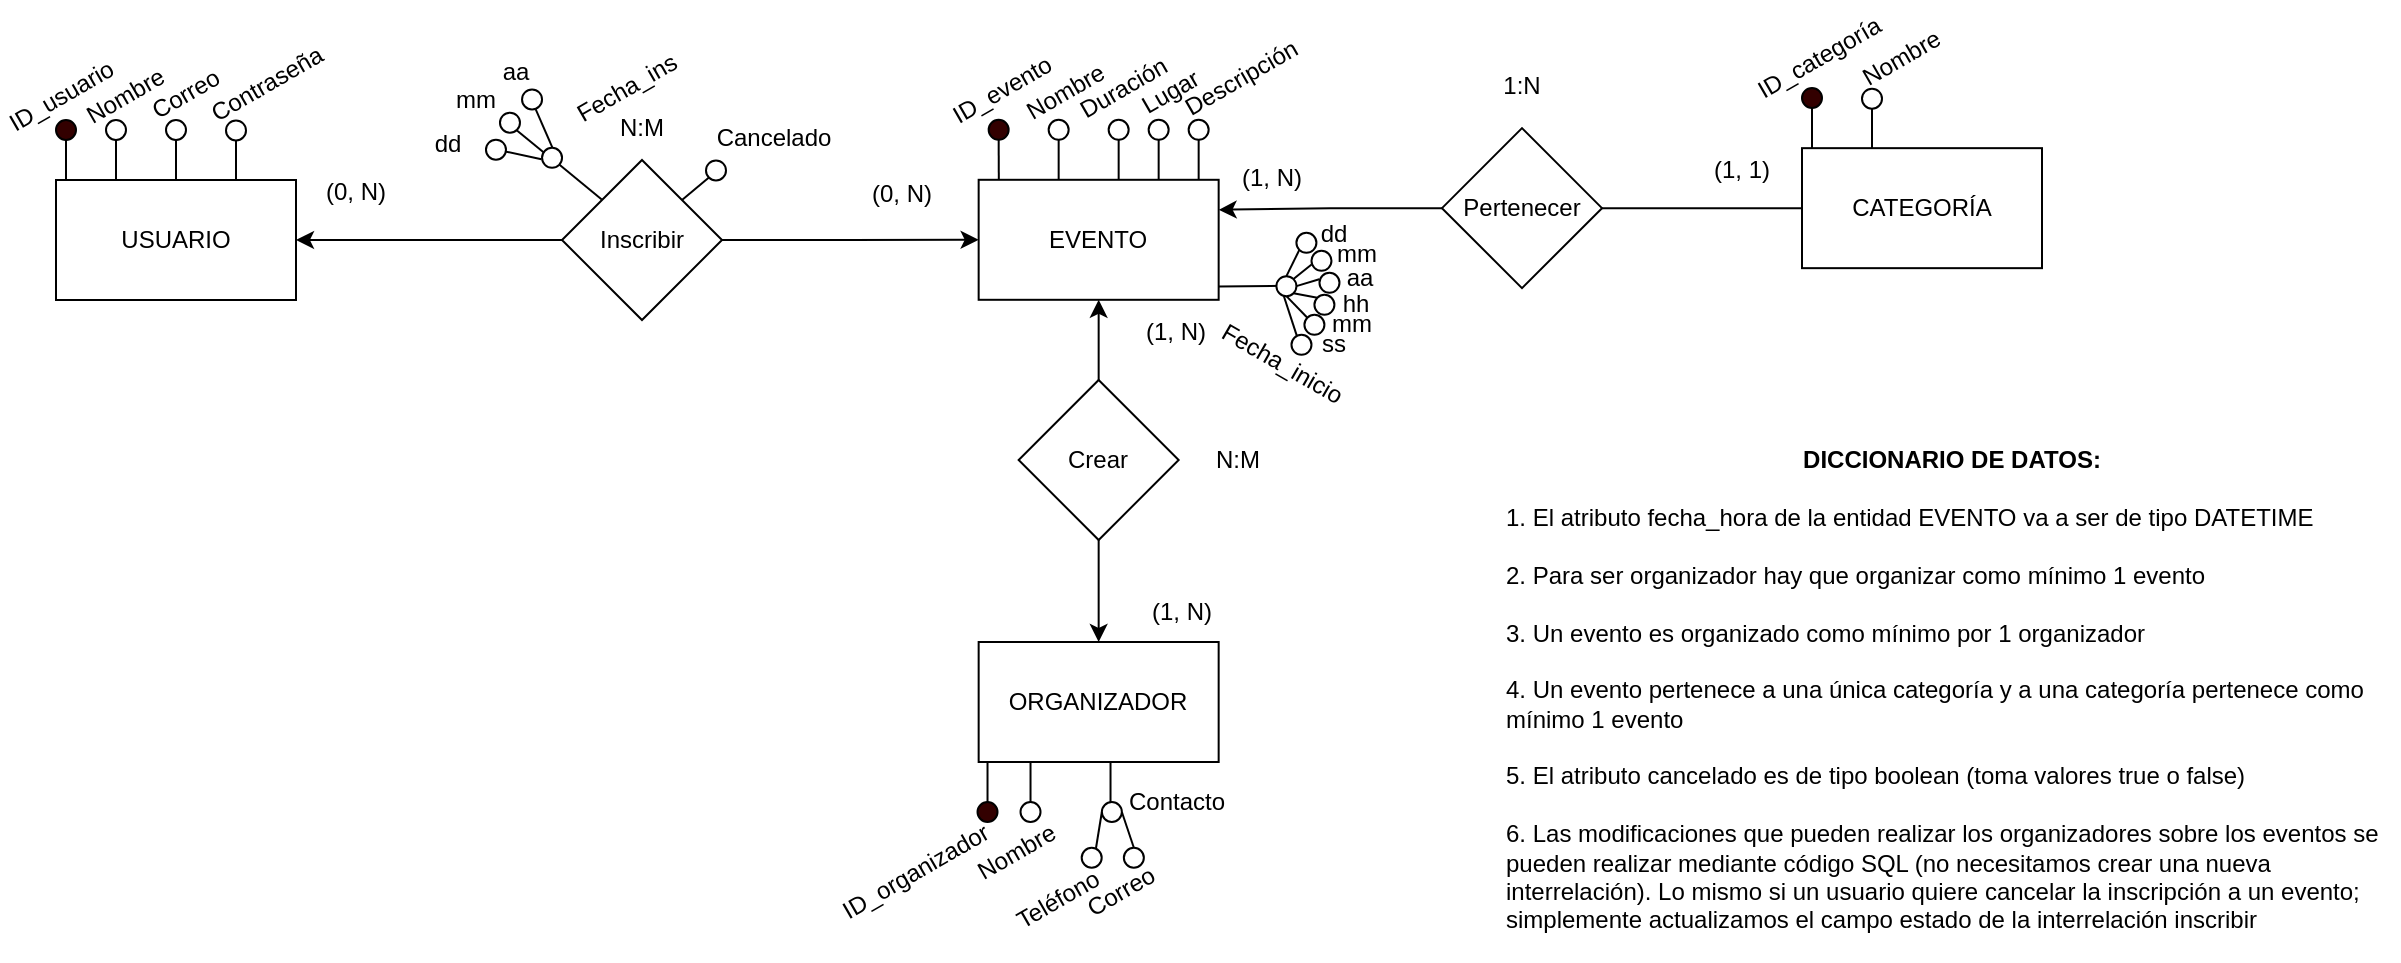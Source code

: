 <mxfile version="27.0.6">
  <diagram name="Modelo_EER" id="Qa3qtpJS0ylaTMunZ5Nl">
    <mxGraphModel dx="1097" dy="602" grid="1" gridSize="10" guides="1" tooltips="1" connect="1" arrows="1" fold="1" page="1" pageScale="1" pageWidth="827" pageHeight="1169" math="0" shadow="0">
      <root>
        <mxCell id="0" />
        <mxCell id="1" parent="0" />
        <mxCell id="jnkna4ASOWM_IRH3Qb_x-1" value="EVENTO" style="rounded=0;whiteSpace=wrap;html=1;" parent="1" vertex="1">
          <mxGeometry x="508.33" y="219.9" width="120" height="60" as="geometry" />
        </mxCell>
        <mxCell id="jnkna4ASOWM_IRH3Qb_x-2" value="" style="endArrow=none;html=1;rounded=0;exitX=0.084;exitY=0.001;exitDx=0;exitDy=0;exitPerimeter=0;" parent="1" source="jnkna4ASOWM_IRH3Qb_x-1" edge="1">
          <mxGeometry width="50" height="50" relative="1" as="geometry">
            <mxPoint x="518.17" y="220.08" as="sourcePoint" />
            <mxPoint x="518.33" y="199.9" as="targetPoint" />
          </mxGeometry>
        </mxCell>
        <mxCell id="jnkna4ASOWM_IRH3Qb_x-3" value="" style="ellipse;whiteSpace=wrap;html=1;aspect=fixed;fillColor=#330000;" parent="1" vertex="1">
          <mxGeometry x="513.33" y="189.9" width="10" height="10" as="geometry" />
        </mxCell>
        <mxCell id="jnkna4ASOWM_IRH3Qb_x-4" value="ID_evento" style="text;html=1;align=center;verticalAlign=middle;whiteSpace=wrap;rounded=0;rotation=-30;" parent="1" vertex="1">
          <mxGeometry x="490" y="164.86" width="60" height="19.33" as="geometry" />
        </mxCell>
        <mxCell id="jnkna4ASOWM_IRH3Qb_x-5" value="" style="endArrow=none;html=1;rounded=0;exitX=0.25;exitY=0;exitDx=0;exitDy=0;" parent="1" edge="1">
          <mxGeometry width="50" height="50" relative="1" as="geometry">
            <mxPoint x="548.33" y="219.9" as="sourcePoint" />
            <mxPoint x="548.33" y="199.9" as="targetPoint" />
          </mxGeometry>
        </mxCell>
        <mxCell id="jnkna4ASOWM_IRH3Qb_x-16" value="" style="ellipse;whiteSpace=wrap;html=1;aspect=fixed;" parent="1" vertex="1">
          <mxGeometry x="543.33" y="189.9" width="10" height="10" as="geometry" />
        </mxCell>
        <mxCell id="jnkna4ASOWM_IRH3Qb_x-17" value="Nombre" style="text;html=1;align=center;verticalAlign=middle;whiteSpace=wrap;rounded=0;rotation=-30;" parent="1" vertex="1">
          <mxGeometry x="521.83" y="166.23" width="60" height="20" as="geometry" />
        </mxCell>
        <mxCell id="jnkna4ASOWM_IRH3Qb_x-19" value="" style="endArrow=none;html=1;rounded=0;exitX=0.75;exitY=0;exitDx=0;exitDy=0;" parent="1" edge="1">
          <mxGeometry width="50" height="50" relative="1" as="geometry">
            <mxPoint x="578.33" y="219.9" as="sourcePoint" />
            <mxPoint x="578.33" y="199.9" as="targetPoint" />
          </mxGeometry>
        </mxCell>
        <mxCell id="jnkna4ASOWM_IRH3Qb_x-20" value="" style="ellipse;whiteSpace=wrap;html=1;aspect=fixed;fillColor=#FFFFFF;" parent="1" vertex="1">
          <mxGeometry x="573.33" y="189.9" width="10" height="10" as="geometry" />
        </mxCell>
        <mxCell id="jnkna4ASOWM_IRH3Qb_x-25" value="" style="endArrow=none;html=1;rounded=0;exitX=0.5;exitY=0;exitDx=0;exitDy=0;entryX=0;entryY=1;entryDx=0;entryDy=0;" parent="1" source="jnkna4ASOWM_IRH3Qb_x-27" target="jnkna4ASOWM_IRH3Qb_x-34" edge="1">
          <mxGeometry width="50" height="50" relative="1" as="geometry">
            <mxPoint x="697.04" y="310.62" as="sourcePoint" />
            <mxPoint x="672.21" y="257.91" as="targetPoint" />
          </mxGeometry>
        </mxCell>
        <mxCell id="jnkna4ASOWM_IRH3Qb_x-26" value="" style="endArrow=none;html=1;rounded=0;exitX=0.998;exitY=0.897;exitDx=0;exitDy=0;exitPerimeter=0;" parent="1" edge="1">
          <mxGeometry width="50" height="50" relative="1" as="geometry">
            <mxPoint x="628.33" y="273.25" as="sourcePoint" />
            <mxPoint x="662.21" y="272.9" as="targetPoint" />
          </mxGeometry>
        </mxCell>
        <mxCell id="jnkna4ASOWM_IRH3Qb_x-27" value="" style="ellipse;whiteSpace=wrap;html=1;aspect=fixed;fillColor=#FFFFFF;" parent="1" vertex="1">
          <mxGeometry x="657.21" y="268.08" width="10" height="10" as="geometry" />
        </mxCell>
        <mxCell id="jnkna4ASOWM_IRH3Qb_x-28" value="" style="endArrow=none;html=1;rounded=0;entryX=1;entryY=0.5;entryDx=0;entryDy=0;exitX=-0.013;exitY=0.321;exitDx=0;exitDy=0;exitPerimeter=0;" parent="1" source="jnkna4ASOWM_IRH3Qb_x-36" target="jnkna4ASOWM_IRH3Qb_x-27" edge="1">
          <mxGeometry width="50" height="50" relative="1" as="geometry">
            <mxPoint x="672.21" y="287.91" as="sourcePoint" />
            <mxPoint x="707.04" y="305.62" as="targetPoint" />
          </mxGeometry>
        </mxCell>
        <mxCell id="jnkna4ASOWM_IRH3Qb_x-29" value="" style="endArrow=none;html=1;rounded=0;entryX=1;entryY=0;entryDx=0;entryDy=0;exitX=0.003;exitY=0.684;exitDx=0;exitDy=0;exitPerimeter=0;" parent="1" source="jnkna4ASOWM_IRH3Qb_x-35" target="jnkna4ASOWM_IRH3Qb_x-27" edge="1">
          <mxGeometry width="50" height="50" relative="1" as="geometry">
            <mxPoint x="682.21" y="272.91" as="sourcePoint" />
            <mxPoint x="672.21" y="277.91" as="targetPoint" />
          </mxGeometry>
        </mxCell>
        <mxCell id="jnkna4ASOWM_IRH3Qb_x-30" value="mm" style="text;html=1;align=center;verticalAlign=middle;whiteSpace=wrap;rounded=0;rotation=0;" parent="1" vertex="1">
          <mxGeometry x="687.86" y="250.69" width="18.59" height="12.71" as="geometry" />
        </mxCell>
        <mxCell id="jnkna4ASOWM_IRH3Qb_x-31" value="dd" style="text;html=1;align=center;verticalAlign=middle;whiteSpace=wrap;rounded=0;rotation=0;" parent="1" vertex="1">
          <mxGeometry x="678.74" y="242.23" width="13.52" height="10.17" as="geometry" />
        </mxCell>
        <mxCell id="jnkna4ASOWM_IRH3Qb_x-32" value="aa" style="text;html=1;align=center;verticalAlign=middle;whiteSpace=wrap;rounded=0;rotation=0;" parent="1" vertex="1">
          <mxGeometry x="688.74" y="264.08" width="19.59" height="10" as="geometry" />
        </mxCell>
        <mxCell id="jnkna4ASOWM_IRH3Qb_x-33" value="Fecha_inicio" style="text;html=1;align=center;verticalAlign=middle;whiteSpace=wrap;rounded=0;rotation=30;" parent="1" vertex="1">
          <mxGeometry x="623.33" y="307.4" width="73.65" height="10" as="geometry" />
        </mxCell>
        <mxCell id="jnkna4ASOWM_IRH3Qb_x-34" value="" style="ellipse;whiteSpace=wrap;html=1;aspect=fixed;fillColor=#FFFFFF;" parent="1" vertex="1">
          <mxGeometry x="667.21" y="246.4" width="10" height="10" as="geometry" />
        </mxCell>
        <mxCell id="jnkna4ASOWM_IRH3Qb_x-35" value="" style="ellipse;whiteSpace=wrap;html=1;aspect=fixed;fillColor=#FFFFFF;" parent="1" vertex="1">
          <mxGeometry x="674.74" y="255.4" width="10" height="10" as="geometry" />
        </mxCell>
        <mxCell id="jnkna4ASOWM_IRH3Qb_x-36" value="" style="ellipse;whiteSpace=wrap;html=1;aspect=fixed;fillColor=#FFFFFF;" parent="1" vertex="1">
          <mxGeometry x="678.74" y="266.4" width="10" height="10" as="geometry" />
        </mxCell>
        <mxCell id="jnkna4ASOWM_IRH3Qb_x-38" value="Duración" style="text;html=1;align=center;verticalAlign=middle;whiteSpace=wrap;rounded=0;rotation=-30;" parent="1" vertex="1">
          <mxGeometry x="550.83" y="164.23" width="60" height="20" as="geometry" />
        </mxCell>
        <mxCell id="jnkna4ASOWM_IRH3Qb_x-39" value="&lt;div style=&quot;text-align: center;&quot;&gt;&lt;b style=&quot;background-color: transparent; color: light-dark(rgb(0, 0, 0), rgb(255, 255, 255));&quot;&gt;DICCIONARIO DE DATOS:&lt;/b&gt;&lt;/div&gt;&lt;div&gt;&lt;br&gt;&lt;/div&gt;&lt;div&gt;1. El atributo fecha_hora de la entidad EVENTO va a ser de tipo DATETIME&lt;/div&gt;&lt;div&gt;&lt;br&gt;&lt;/div&gt;&lt;div&gt;2. Para ser organizador hay que organizar como mínimo 1 evento&lt;/div&gt;&lt;div&gt;&lt;br&gt;&lt;/div&gt;&lt;div&gt;3. Un evento es organizado como mínimo por 1 organizador&lt;/div&gt;&lt;div&gt;&lt;br&gt;&lt;/div&gt;&lt;div&gt;4. Un evento pertenece a una única categoría y a una categoría pertenece como mínimo 1 evento&lt;/div&gt;&lt;div&gt;&lt;br&gt;&lt;/div&gt;&lt;div&gt;5. El atributo cancelado es de tipo boolean (toma valores true o false)&lt;/div&gt;&lt;div&gt;&lt;br&gt;&lt;/div&gt;&lt;div&gt;6. Las modificaciones que pueden realizar los organizadores sobre los eventos se pueden realizar mediante código SQL (no necesitamos crear una nueva interrelación). Lo mismo si un usuario quiere cancelar la inscripción a un evento; simplemente actualizamos el campo estado de la interrelación inscribir&lt;/div&gt;" style="text;html=1;align=left;verticalAlign=middle;whiteSpace=wrap;rounded=0;" parent="1" vertex="1">
          <mxGeometry x="770" y="340" width="448" height="270" as="geometry" />
        </mxCell>
        <mxCell id="jnkna4ASOWM_IRH3Qb_x-40" value="" style="endArrow=none;html=1;rounded=0;entryX=1;entryY=1;entryDx=0;entryDy=0;exitX=0;exitY=0;exitDx=0;exitDy=0;" parent="1" source="jnkna4ASOWM_IRH3Qb_x-41" target="jnkna4ASOWM_IRH3Qb_x-27" edge="1">
          <mxGeometry width="50" height="50" relative="1" as="geometry">
            <mxPoint x="668.33" y="289.4" as="sourcePoint" />
            <mxPoint x="657.21" y="295.62" as="targetPoint" />
          </mxGeometry>
        </mxCell>
        <mxCell id="jnkna4ASOWM_IRH3Qb_x-41" value="" style="ellipse;whiteSpace=wrap;html=1;aspect=fixed;fillColor=#FFFFFF;" parent="1" vertex="1">
          <mxGeometry x="676.21" y="277.4" width="10" height="10" as="geometry" />
        </mxCell>
        <mxCell id="jnkna4ASOWM_IRH3Qb_x-42" value="hh" style="text;html=1;align=center;verticalAlign=middle;whiteSpace=wrap;rounded=0;rotation=0;" parent="1" vertex="1">
          <mxGeometry x="686.21" y="277.4" width="21.88" height="10" as="geometry" />
        </mxCell>
        <mxCell id="jnkna4ASOWM_IRH3Qb_x-43" value="" style="endArrow=none;html=1;rounded=0;entryX=0.5;entryY=1;entryDx=0;entryDy=0;exitX=0;exitY=0;exitDx=0;exitDy=0;" parent="1" source="jnkna4ASOWM_IRH3Qb_x-44" target="jnkna4ASOWM_IRH3Qb_x-27" edge="1">
          <mxGeometry width="50" height="50" relative="1" as="geometry">
            <mxPoint x="668.33" y="292.4" as="sourcePoint" />
            <mxPoint x="675.33" y="286.4" as="targetPoint" />
          </mxGeometry>
        </mxCell>
        <mxCell id="jnkna4ASOWM_IRH3Qb_x-44" value="" style="ellipse;whiteSpace=wrap;html=1;aspect=fixed;fillColor=#FFFFFF;" parent="1" vertex="1">
          <mxGeometry x="671.21" y="287.4" width="10" height="10" as="geometry" />
        </mxCell>
        <mxCell id="jnkna4ASOWM_IRH3Qb_x-45" value="mm" style="text;html=1;align=center;verticalAlign=middle;whiteSpace=wrap;rounded=0;rotation=0;" parent="1" vertex="1">
          <mxGeometry x="683.57" y="287.4" width="21.88" height="10" as="geometry" />
        </mxCell>
        <mxCell id="jnkna4ASOWM_IRH3Qb_x-46" value="" style="endArrow=none;html=1;rounded=0;exitX=0.261;exitY=0.028;exitDx=0;exitDy=0;exitPerimeter=0;entryX=0.369;entryY=0.994;entryDx=0;entryDy=0;entryPerimeter=0;" parent="1" source="jnkna4ASOWM_IRH3Qb_x-47" target="jnkna4ASOWM_IRH3Qb_x-27" edge="1">
          <mxGeometry width="50" height="50" relative="1" as="geometry">
            <mxPoint x="662.33" y="299.4" as="sourcePoint" />
            <mxPoint x="658.33" y="279.4" as="targetPoint" />
          </mxGeometry>
        </mxCell>
        <mxCell id="jnkna4ASOWM_IRH3Qb_x-47" value="" style="ellipse;whiteSpace=wrap;html=1;aspect=fixed;fillColor=#FFFFFF;" parent="1" vertex="1">
          <mxGeometry x="664.74" y="297.4" width="10" height="10" as="geometry" />
        </mxCell>
        <mxCell id="jnkna4ASOWM_IRH3Qb_x-48" value="ss" style="text;html=1;align=center;verticalAlign=middle;whiteSpace=wrap;rounded=0;rotation=0;" parent="1" vertex="1">
          <mxGeometry x="678.74" y="297.4" width="13.77" height="10" as="geometry" />
        </mxCell>
        <mxCell id="jnkna4ASOWM_IRH3Qb_x-49" value="" style="endArrow=none;html=1;rounded=0;exitX=0.75;exitY=0;exitDx=0;exitDy=0;" parent="1" edge="1">
          <mxGeometry width="50" height="50" relative="1" as="geometry">
            <mxPoint x="598.33" y="219.9" as="sourcePoint" />
            <mxPoint x="598.33" y="199.9" as="targetPoint" />
          </mxGeometry>
        </mxCell>
        <mxCell id="jnkna4ASOWM_IRH3Qb_x-50" value="" style="ellipse;whiteSpace=wrap;html=1;aspect=fixed;fillColor=#FFFFFF;" parent="1" vertex="1">
          <mxGeometry x="593.33" y="189.9" width="10" height="10" as="geometry" />
        </mxCell>
        <mxCell id="jnkna4ASOWM_IRH3Qb_x-51" value="Descripción" style="text;html=1;align=center;verticalAlign=middle;whiteSpace=wrap;rounded=0;rotation=-30;" parent="1" vertex="1">
          <mxGeometry x="606.84" y="162.86" width="65.9" height="12.88" as="geometry" />
        </mxCell>
        <mxCell id="jnkna4ASOWM_IRH3Qb_x-53" value="" style="endArrow=none;html=1;rounded=0;exitX=0.75;exitY=0;exitDx=0;exitDy=0;" parent="1" edge="1">
          <mxGeometry width="50" height="50" relative="1" as="geometry">
            <mxPoint x="618.33" y="219.9" as="sourcePoint" />
            <mxPoint x="618.33" y="199.9" as="targetPoint" />
          </mxGeometry>
        </mxCell>
        <mxCell id="jnkna4ASOWM_IRH3Qb_x-54" value="" style="ellipse;whiteSpace=wrap;html=1;aspect=fixed;fillColor=#FFFFFF;" parent="1" vertex="1">
          <mxGeometry x="613.33" y="189.9" width="10" height="10" as="geometry" />
        </mxCell>
        <mxCell id="jnkna4ASOWM_IRH3Qb_x-55" value="Lugar" style="text;html=1;align=center;verticalAlign=middle;whiteSpace=wrap;rounded=0;rotation=-30;" parent="1" vertex="1">
          <mxGeometry x="581.83" y="169.79" width="45" height="12.88" as="geometry" />
        </mxCell>
        <mxCell id="jnkna4ASOWM_IRH3Qb_x-56" value="USUARIO" style="rounded=0;whiteSpace=wrap;html=1;" parent="1" vertex="1">
          <mxGeometry x="47" y="220" width="120" height="60" as="geometry" />
        </mxCell>
        <mxCell id="jnkna4ASOWM_IRH3Qb_x-57" value="" style="endArrow=none;html=1;rounded=0;exitX=0.084;exitY=0.001;exitDx=0;exitDy=0;exitPerimeter=0;" parent="1" edge="1">
          <mxGeometry width="50" height="50" relative="1" as="geometry">
            <mxPoint x="52" y="220" as="sourcePoint" />
            <mxPoint x="52" y="200" as="targetPoint" />
          </mxGeometry>
        </mxCell>
        <mxCell id="jnkna4ASOWM_IRH3Qb_x-58" value="" style="ellipse;whiteSpace=wrap;html=1;aspect=fixed;fillColor=#330000;" parent="1" vertex="1">
          <mxGeometry x="47" y="190" width="10" height="10" as="geometry" />
        </mxCell>
        <mxCell id="jnkna4ASOWM_IRH3Qb_x-61" value="ID_usuario" style="text;html=1;align=center;verticalAlign=middle;whiteSpace=wrap;rounded=0;rotation=-30;" parent="1" vertex="1">
          <mxGeometry x="20.0" y="168.67" width="60" height="19.33" as="geometry" />
        </mxCell>
        <mxCell id="jnkna4ASOWM_IRH3Qb_x-62" value="" style="endArrow=none;html=1;rounded=0;exitX=0.25;exitY=0;exitDx=0;exitDy=0;" parent="1" edge="1">
          <mxGeometry width="50" height="50" relative="1" as="geometry">
            <mxPoint x="77" y="220" as="sourcePoint" />
            <mxPoint x="77" y="200" as="targetPoint" />
          </mxGeometry>
        </mxCell>
        <mxCell id="jnkna4ASOWM_IRH3Qb_x-63" value="" style="ellipse;whiteSpace=wrap;html=1;aspect=fixed;" parent="1" vertex="1">
          <mxGeometry x="72" y="190" width="10" height="10" as="geometry" />
        </mxCell>
        <mxCell id="jnkna4ASOWM_IRH3Qb_x-64" value="Nombre" style="text;html=1;align=center;verticalAlign=middle;whiteSpace=wrap;rounded=0;rotation=-30;" parent="1" vertex="1">
          <mxGeometry x="57" y="174.33" width="50" height="8" as="geometry" />
        </mxCell>
        <mxCell id="jnkna4ASOWM_IRH3Qb_x-65" value="" style="endArrow=none;html=1;rounded=0;exitX=0.25;exitY=0;exitDx=0;exitDy=0;" parent="1" edge="1">
          <mxGeometry width="50" height="50" relative="1" as="geometry">
            <mxPoint x="107" y="220.23" as="sourcePoint" />
            <mxPoint x="107" y="200.23" as="targetPoint" />
          </mxGeometry>
        </mxCell>
        <mxCell id="jnkna4ASOWM_IRH3Qb_x-66" value="" style="ellipse;whiteSpace=wrap;html=1;aspect=fixed;" parent="1" vertex="1">
          <mxGeometry x="102" y="190" width="10" height="10" as="geometry" />
        </mxCell>
        <mxCell id="jnkna4ASOWM_IRH3Qb_x-67" value="Correo" style="text;html=1;align=center;verticalAlign=middle;whiteSpace=wrap;rounded=0;rotation=-30;" parent="1" vertex="1">
          <mxGeometry x="87" y="172.86" width="50" height="8" as="geometry" />
        </mxCell>
        <mxCell id="jnkna4ASOWM_IRH3Qb_x-70" value="Contraseña" style="text;html=1;align=center;verticalAlign=middle;whiteSpace=wrap;rounded=0;rotation=-30;" parent="1" vertex="1">
          <mxGeometry x="120" y="167.74" width="65" height="8" as="geometry" />
        </mxCell>
        <mxCell id="jnkna4ASOWM_IRH3Qb_x-71" value="ORGANIZADOR" style="rounded=0;whiteSpace=wrap;html=1;" parent="1" vertex="1">
          <mxGeometry x="508.33" y="451" width="120" height="60" as="geometry" />
        </mxCell>
        <mxCell id="jnkna4ASOWM_IRH3Qb_x-72" value="" style="endArrow=none;html=1;rounded=0;exitX=0.084;exitY=0.001;exitDx=0;exitDy=0;exitPerimeter=0;" parent="1" edge="1">
          <mxGeometry width="50" height="50" relative="1" as="geometry">
            <mxPoint x="512.76" y="531" as="sourcePoint" />
            <mxPoint x="512.76" y="511" as="targetPoint" />
          </mxGeometry>
        </mxCell>
        <mxCell id="jnkna4ASOWM_IRH3Qb_x-73" value="" style="ellipse;whiteSpace=wrap;html=1;aspect=fixed;fillColor=#330000;" parent="1" vertex="1">
          <mxGeometry x="507.76" y="531" width="10" height="10" as="geometry" />
        </mxCell>
        <mxCell id="jnkna4ASOWM_IRH3Qb_x-74" value="" style="endArrow=none;html=1;rounded=0;exitX=0.25;exitY=0;exitDx=0;exitDy=0;" parent="1" edge="1">
          <mxGeometry width="50" height="50" relative="1" as="geometry">
            <mxPoint x="534.26" y="531" as="sourcePoint" />
            <mxPoint x="534.26" y="511" as="targetPoint" />
          </mxGeometry>
        </mxCell>
        <mxCell id="jnkna4ASOWM_IRH3Qb_x-75" value="" style="ellipse;whiteSpace=wrap;html=1;aspect=fixed;" parent="1" vertex="1">
          <mxGeometry x="529.26" y="531" width="10" height="10" as="geometry" />
        </mxCell>
        <mxCell id="jnkna4ASOWM_IRH3Qb_x-76" value="ID_organizador" style="text;html=1;align=center;verticalAlign=middle;whiteSpace=wrap;rounded=0;rotation=-30;" parent="1" vertex="1">
          <mxGeometry x="432.93" y="556.33" width="87.5" height="19.33" as="geometry" />
        </mxCell>
        <mxCell id="jnkna4ASOWM_IRH3Qb_x-77" value="Nombre" style="text;html=1;align=center;verticalAlign=middle;whiteSpace=wrap;rounded=0;rotation=-30;" parent="1" vertex="1">
          <mxGeometry x="501.26" y="546.55" width="52.5" height="19.33" as="geometry" />
        </mxCell>
        <mxCell id="jnkna4ASOWM_IRH3Qb_x-78" value="" style="endArrow=none;html=1;rounded=0;exitX=0.25;exitY=0;exitDx=0;exitDy=0;" parent="1" edge="1">
          <mxGeometry width="50" height="50" relative="1" as="geometry">
            <mxPoint x="574.26" y="531" as="sourcePoint" />
            <mxPoint x="574.26" y="511" as="targetPoint" />
          </mxGeometry>
        </mxCell>
        <mxCell id="jnkna4ASOWM_IRH3Qb_x-79" value="" style="ellipse;whiteSpace=wrap;html=1;aspect=fixed;" parent="1" vertex="1">
          <mxGeometry x="569.93" y="531" width="10" height="10" as="geometry" />
        </mxCell>
        <mxCell id="jnkna4ASOWM_IRH3Qb_x-80" value="" style="endArrow=none;html=1;rounded=0;exitX=0;exitY=0.5;exitDx=0;exitDy=0;entryX=0.715;entryY=0.011;entryDx=0;entryDy=0;entryPerimeter=0;" parent="1" source="jnkna4ASOWM_IRH3Qb_x-79" edge="1" target="jnkna4ASOWM_IRH3Qb_x-82">
          <mxGeometry width="50" height="50" relative="1" as="geometry">
            <mxPoint x="597.08" y="581" as="sourcePoint" />
            <mxPoint x="560.93" y="543.88" as="targetPoint" />
          </mxGeometry>
        </mxCell>
        <mxCell id="jnkna4ASOWM_IRH3Qb_x-81" value="" style="endArrow=none;html=1;rounded=0;exitX=1;exitY=0.5;exitDx=0;exitDy=0;entryX=0.5;entryY=0;entryDx=0;entryDy=0;" parent="1" edge="1" target="jnkna4ASOWM_IRH3Qb_x-83" source="jnkna4ASOWM_IRH3Qb_x-79">
          <mxGeometry width="50" height="50" relative="1" as="geometry">
            <mxPoint x="617.08" y="576" as="sourcePoint" />
            <mxPoint x="622.08" y="561" as="targetPoint" />
          </mxGeometry>
        </mxCell>
        <mxCell id="jnkna4ASOWM_IRH3Qb_x-82" value="" style="ellipse;whiteSpace=wrap;html=1;aspect=fixed;" parent="1" vertex="1">
          <mxGeometry x="559.85" y="553.88" width="10" height="10" as="geometry" />
        </mxCell>
        <mxCell id="jnkna4ASOWM_IRH3Qb_x-83" value="" style="ellipse;whiteSpace=wrap;html=1;aspect=fixed;" parent="1" vertex="1">
          <mxGeometry x="580.93" y="553.88" width="10" height="10" as="geometry" />
        </mxCell>
        <mxCell id="jnkna4ASOWM_IRH3Qb_x-84" value="Contacto" style="text;html=1;align=center;verticalAlign=middle;whiteSpace=wrap;rounded=0;rotation=0;" parent="1" vertex="1">
          <mxGeometry x="580.93" y="521.67" width="52.5" height="19.33" as="geometry" />
        </mxCell>
        <mxCell id="jnkna4ASOWM_IRH3Qb_x-85" value="Teléfono" style="text;html=1;align=center;verticalAlign=middle;whiteSpace=wrap;rounded=0;rotation=-30;" parent="1" vertex="1">
          <mxGeometry x="522.59" y="574.66" width="50.17" height="10" as="geometry" />
        </mxCell>
        <mxCell id="jnkna4ASOWM_IRH3Qb_x-86" value="Correo" style="text;html=1;align=center;verticalAlign=middle;whiteSpace=wrap;rounded=0;rotation=-30;" parent="1" vertex="1">
          <mxGeometry x="556.76" y="571.66" width="45" height="8" as="geometry" />
        </mxCell>
        <mxCell id="KEmkvJpVvTw9-UQNai-5-3" style="edgeStyle=orthogonalEdgeStyle;rounded=0;orthogonalLoop=1;jettySize=auto;html=1;exitX=0;exitY=0.5;exitDx=0;exitDy=0;entryX=1;entryY=0.5;entryDx=0;entryDy=0;" edge="1" parent="1" source="KEmkvJpVvTw9-UQNai-5-1" target="jnkna4ASOWM_IRH3Qb_x-56">
          <mxGeometry relative="1" as="geometry" />
        </mxCell>
        <mxCell id="KEmkvJpVvTw9-UQNai-5-5" style="edgeStyle=orthogonalEdgeStyle;rounded=0;orthogonalLoop=1;jettySize=auto;html=1;exitX=1;exitY=0.5;exitDx=0;exitDy=0;entryX=0;entryY=0.5;entryDx=0;entryDy=0;" edge="1" parent="1" source="KEmkvJpVvTw9-UQNai-5-1" target="jnkna4ASOWM_IRH3Qb_x-1">
          <mxGeometry relative="1" as="geometry" />
        </mxCell>
        <mxCell id="KEmkvJpVvTw9-UQNai-5-1" value="Inscribir" style="rhombus;whiteSpace=wrap;html=1;" vertex="1" parent="1">
          <mxGeometry x="300" y="210" width="80" height="80" as="geometry" />
        </mxCell>
        <mxCell id="KEmkvJpVvTw9-UQNai-5-6" value="(0, N)" style="text;html=1;align=center;verticalAlign=middle;whiteSpace=wrap;rounded=0;" vertex="1" parent="1">
          <mxGeometry x="440" y="212.23" width="60" height="30" as="geometry" />
        </mxCell>
        <mxCell id="KEmkvJpVvTw9-UQNai-5-7" value="(0, N)" style="text;html=1;align=center;verticalAlign=middle;whiteSpace=wrap;rounded=0;" vertex="1" parent="1">
          <mxGeometry x="167" y="210.55" width="60" height="30" as="geometry" />
        </mxCell>
        <mxCell id="KEmkvJpVvTw9-UQNai-5-8" value="N:M" style="text;html=1;align=center;verticalAlign=middle;whiteSpace=wrap;rounded=0;" vertex="1" parent="1">
          <mxGeometry x="325" y="186.23" width="30" height="14.86" as="geometry" />
        </mxCell>
        <mxCell id="KEmkvJpVvTw9-UQNai-5-10" style="edgeStyle=orthogonalEdgeStyle;rounded=0;orthogonalLoop=1;jettySize=auto;html=1;exitX=0.5;exitY=0;exitDx=0;exitDy=0;entryX=0.5;entryY=1;entryDx=0;entryDy=0;" edge="1" parent="1" source="KEmkvJpVvTw9-UQNai-5-9" target="jnkna4ASOWM_IRH3Qb_x-1">
          <mxGeometry relative="1" as="geometry" />
        </mxCell>
        <mxCell id="KEmkvJpVvTw9-UQNai-5-11" style="edgeStyle=orthogonalEdgeStyle;rounded=0;orthogonalLoop=1;jettySize=auto;html=1;exitX=0.5;exitY=1;exitDx=0;exitDy=0;entryX=0.5;entryY=0;entryDx=0;entryDy=0;" edge="1" parent="1" source="KEmkvJpVvTw9-UQNai-5-9" target="jnkna4ASOWM_IRH3Qb_x-71">
          <mxGeometry relative="1" as="geometry" />
        </mxCell>
        <mxCell id="KEmkvJpVvTw9-UQNai-5-9" value="Crear" style="rhombus;whiteSpace=wrap;html=1;" vertex="1" parent="1">
          <mxGeometry x="528.33" y="320" width="80" height="80" as="geometry" />
        </mxCell>
        <mxCell id="KEmkvJpVvTw9-UQNai-5-13" value="(1, N)" style="text;html=1;align=center;verticalAlign=middle;whiteSpace=wrap;rounded=0;" vertex="1" parent="1">
          <mxGeometry x="577.18" y="280.9" width="60" height="30" as="geometry" />
        </mxCell>
        <mxCell id="KEmkvJpVvTw9-UQNai-5-14" value="(1, N)" style="text;html=1;align=center;verticalAlign=middle;whiteSpace=wrap;rounded=0;" vertex="1" parent="1">
          <mxGeometry x="579.93" y="421" width="60" height="30" as="geometry" />
        </mxCell>
        <mxCell id="KEmkvJpVvTw9-UQNai-5-15" value="N:M" style="text;html=1;align=center;verticalAlign=middle;whiteSpace=wrap;rounded=0;" vertex="1" parent="1">
          <mxGeometry x="608.33" y="345" width="60" height="30" as="geometry" />
        </mxCell>
        <mxCell id="KEmkvJpVvTw9-UQNai-5-16" value="CATEGORÍA" style="rounded=0;whiteSpace=wrap;html=1;" vertex="1" parent="1">
          <mxGeometry x="920" y="204.08" width="120" height="60" as="geometry" />
        </mxCell>
        <mxCell id="KEmkvJpVvTw9-UQNai-5-19" style="edgeStyle=orthogonalEdgeStyle;rounded=0;orthogonalLoop=1;jettySize=auto;html=1;exitX=0;exitY=0.5;exitDx=0;exitDy=0;entryX=1;entryY=0.25;entryDx=0;entryDy=0;" edge="1" parent="1" source="KEmkvJpVvTw9-UQNai-5-17" target="jnkna4ASOWM_IRH3Qb_x-1">
          <mxGeometry relative="1" as="geometry" />
        </mxCell>
        <mxCell id="KEmkvJpVvTw9-UQNai-5-17" value="Pertenecer" style="rhombus;whiteSpace=wrap;html=1;" vertex="1" parent="1">
          <mxGeometry x="740" y="194.08" width="80" height="80" as="geometry" />
        </mxCell>
        <mxCell id="KEmkvJpVvTw9-UQNai-5-21" value="(1, 1)" style="text;html=1;align=center;verticalAlign=middle;whiteSpace=wrap;rounded=0;" vertex="1" parent="1">
          <mxGeometry x="860" y="200" width="60" height="30" as="geometry" />
        </mxCell>
        <mxCell id="KEmkvJpVvTw9-UQNai-5-22" value="(1, N)" style="text;html=1;align=center;verticalAlign=middle;whiteSpace=wrap;rounded=0;" vertex="1" parent="1">
          <mxGeometry x="624.74" y="204.08" width="60" height="30" as="geometry" />
        </mxCell>
        <mxCell id="KEmkvJpVvTw9-UQNai-5-23" value="1:N" style="text;html=1;align=center;verticalAlign=middle;whiteSpace=wrap;rounded=0;" vertex="1" parent="1">
          <mxGeometry x="750" y="158" width="60" height="30" as="geometry" />
        </mxCell>
        <mxCell id="KEmkvJpVvTw9-UQNai-5-24" value="" style="endArrow=none;html=1;rounded=0;" edge="1" parent="1">
          <mxGeometry width="50" height="50" relative="1" as="geometry">
            <mxPoint x="925" y="204" as="sourcePoint" />
            <mxPoint x="925" y="183.98" as="targetPoint" />
          </mxGeometry>
        </mxCell>
        <mxCell id="KEmkvJpVvTw9-UQNai-5-25" value="" style="ellipse;whiteSpace=wrap;html=1;aspect=fixed;fillColor=#330000;" vertex="1" parent="1">
          <mxGeometry x="920" y="173.98" width="10" height="10" as="geometry" />
        </mxCell>
        <mxCell id="KEmkvJpVvTw9-UQNai-5-26" value="ID_categoría" style="text;html=1;align=center;verticalAlign=middle;whiteSpace=wrap;rounded=0;rotation=-30;" vertex="1" parent="1">
          <mxGeometry x="888.66" y="149.65" width="80" height="19.33" as="geometry" />
        </mxCell>
        <mxCell id="KEmkvJpVvTw9-UQNai-5-27" value="" style="endArrow=none;html=1;rounded=0;exitX=0.25;exitY=0;exitDx=0;exitDy=0;" edge="1" parent="1">
          <mxGeometry width="50" height="50" relative="1" as="geometry">
            <mxPoint x="955" y="204.34" as="sourcePoint" />
            <mxPoint x="955" y="184.34" as="targetPoint" />
          </mxGeometry>
        </mxCell>
        <mxCell id="KEmkvJpVvTw9-UQNai-5-28" value="" style="ellipse;whiteSpace=wrap;html=1;aspect=fixed;" vertex="1" parent="1">
          <mxGeometry x="950" y="174.34" width="10" height="10" as="geometry" />
        </mxCell>
        <mxCell id="KEmkvJpVvTw9-UQNai-5-29" value="Nombre" style="text;html=1;align=center;verticalAlign=middle;whiteSpace=wrap;rounded=0;rotation=-30;" vertex="1" parent="1">
          <mxGeometry x="940.001" y="149.31" width="60" height="20" as="geometry" />
        </mxCell>
        <mxCell id="KEmkvJpVvTw9-UQNai-5-44" value="" style="endArrow=none;html=1;rounded=0;exitX=0.917;exitY=0.744;exitDx=0;exitDy=0;exitPerimeter=0;entryX=0.165;entryY=0.312;entryDx=0;entryDy=0;entryPerimeter=0;" edge="1" parent="1">
          <mxGeometry width="50" height="50" relative="1" as="geometry">
            <mxPoint x="298.46" y="212.15" as="sourcePoint" />
            <mxPoint x="319.87" y="229.71" as="targetPoint" />
          </mxGeometry>
        </mxCell>
        <mxCell id="KEmkvJpVvTw9-UQNai-5-45" value="" style="endArrow=none;html=1;rounded=0;entryX=-0.03;entryY=0.577;entryDx=0;entryDy=0;entryPerimeter=0;" edge="1" parent="1" target="KEmkvJpVvTw9-UQNai-5-55">
          <mxGeometry width="50" height="50" relative="1" as="geometry">
            <mxPoint x="266.87" y="204.71" as="sourcePoint" />
            <mxPoint x="289.29" y="209.71" as="targetPoint" />
          </mxGeometry>
        </mxCell>
        <mxCell id="KEmkvJpVvTw9-UQNai-5-46" value="" style="endArrow=none;html=1;rounded=0;entryX=0;entryY=0;entryDx=0;entryDy=0;" edge="1" parent="1">
          <mxGeometry width="50" height="50" relative="1" as="geometry">
            <mxPoint x="276.87" y="194.71" as="sourcePoint" />
            <mxPoint x="290.754" y="206.174" as="targetPoint" />
          </mxGeometry>
        </mxCell>
        <mxCell id="KEmkvJpVvTw9-UQNai-5-47" value="" style="endArrow=none;html=1;rounded=0;entryX=0.651;entryY=0.05;entryDx=0;entryDy=0;entryPerimeter=0;" edge="1" parent="1">
          <mxGeometry width="50" height="50" relative="1" as="geometry">
            <mxPoint x="286.87" y="184.71" as="sourcePoint" />
            <mxPoint x="295.8" y="205.21" as="targetPoint" />
          </mxGeometry>
        </mxCell>
        <mxCell id="KEmkvJpVvTw9-UQNai-5-48" value="dd" style="text;html=1;align=center;verticalAlign=middle;whiteSpace=wrap;rounded=0;" vertex="1" parent="1">
          <mxGeometry x="230" y="195.23" width="26.4" height="13.48" as="geometry" />
        </mxCell>
        <mxCell id="KEmkvJpVvTw9-UQNai-5-49" value="mm" style="text;html=1;align=center;verticalAlign=middle;whiteSpace=wrap;rounded=0;rotation=0;" vertex="1" parent="1">
          <mxGeometry x="241.99" y="170.86" width="30" height="17.71" as="geometry" />
        </mxCell>
        <mxCell id="KEmkvJpVvTw9-UQNai-5-50" value="aa" style="text;html=1;align=center;verticalAlign=middle;whiteSpace=wrap;rounded=0;rotation=0;" vertex="1" parent="1">
          <mxGeometry x="262.02" y="157" width="30" height="17.71" as="geometry" />
        </mxCell>
        <mxCell id="KEmkvJpVvTw9-UQNai-5-55" value="" style="ellipse;whiteSpace=wrap;html=1;aspect=fixed;" vertex="1" parent="1">
          <mxGeometry x="290.02" y="203.9" width="10" height="10" as="geometry" />
        </mxCell>
        <mxCell id="KEmkvJpVvTw9-UQNai-5-56" value="" style="ellipse;whiteSpace=wrap;html=1;aspect=fixed;" vertex="1" parent="1">
          <mxGeometry x="261.99" y="199.86" width="10" height="10" as="geometry" />
        </mxCell>
        <mxCell id="KEmkvJpVvTw9-UQNai-5-57" value="" style="ellipse;whiteSpace=wrap;html=1;aspect=fixed;" vertex="1" parent="1">
          <mxGeometry x="268.99" y="186.33" width="10" height="10" as="geometry" />
        </mxCell>
        <mxCell id="KEmkvJpVvTw9-UQNai-5-58" value="" style="ellipse;whiteSpace=wrap;html=1;aspect=fixed;" vertex="1" parent="1">
          <mxGeometry x="280.02" y="174.72" width="10" height="10" as="geometry" />
        </mxCell>
        <mxCell id="KEmkvJpVvTw9-UQNai-5-60" value="Fecha_ins" style="text;html=1;align=center;verticalAlign=middle;whiteSpace=wrap;rounded=0;rotation=-30;" vertex="1" parent="1">
          <mxGeometry x="299.996" y="169.794" width="65" height="8" as="geometry" />
        </mxCell>
        <mxCell id="KEmkvJpVvTw9-UQNai-5-62" value="" style="ellipse;whiteSpace=wrap;html=1;aspect=fixed;" vertex="1" parent="1">
          <mxGeometry x="372" y="210.23" width="10" height="10" as="geometry" />
        </mxCell>
        <mxCell id="KEmkvJpVvTw9-UQNai-5-63" value="" style="endArrow=none;html=1;rounded=0;exitX=1;exitY=0;exitDx=0;exitDy=0;entryX=0;entryY=1;entryDx=0;entryDy=0;" edge="1" parent="1" source="KEmkvJpVvTw9-UQNai-5-1" target="KEmkvJpVvTw9-UQNai-5-62">
          <mxGeometry width="50" height="50" relative="1" as="geometry">
            <mxPoint x="340" y="180" as="sourcePoint" />
            <mxPoint x="390" y="130" as="targetPoint" />
          </mxGeometry>
        </mxCell>
        <mxCell id="KEmkvJpVvTw9-UQNai-5-64" value="Cancelado" style="text;html=1;align=center;verticalAlign=middle;whiteSpace=wrap;rounded=0;rotation=0;" vertex="1" parent="1">
          <mxGeometry x="372" y="189.9" width="68" height="17.71" as="geometry" />
        </mxCell>
        <mxCell id="KEmkvJpVvTw9-UQNai-5-65" value="" style="endArrow=none;html=1;rounded=0;exitX=0.75;exitY=0;exitDx=0;exitDy=0;entryX=0.5;entryY=1;entryDx=0;entryDy=0;" edge="1" parent="1" source="jnkna4ASOWM_IRH3Qb_x-56" target="KEmkvJpVvTw9-UQNai-5-66">
          <mxGeometry width="50" height="50" relative="1" as="geometry">
            <mxPoint x="136" y="185.71" as="sourcePoint" />
            <mxPoint x="140" y="200" as="targetPoint" />
          </mxGeometry>
        </mxCell>
        <mxCell id="KEmkvJpVvTw9-UQNai-5-66" value="" style="ellipse;whiteSpace=wrap;html=1;aspect=fixed;" vertex="1" parent="1">
          <mxGeometry x="132" y="190.23" width="10" height="10" as="geometry" />
        </mxCell>
        <mxCell id="KEmkvJpVvTw9-UQNai-5-69" value="" style="endArrow=none;html=1;rounded=0;entryX=0;entryY=0.5;entryDx=0;entryDy=0;exitX=1;exitY=0.5;exitDx=0;exitDy=0;" edge="1" parent="1" source="KEmkvJpVvTw9-UQNai-5-17" target="KEmkvJpVvTw9-UQNai-5-16">
          <mxGeometry width="50" height="50" relative="1" as="geometry">
            <mxPoint x="570" y="370" as="sourcePoint" />
            <mxPoint x="620" y="320" as="targetPoint" />
          </mxGeometry>
        </mxCell>
      </root>
    </mxGraphModel>
  </diagram>
</mxfile>
